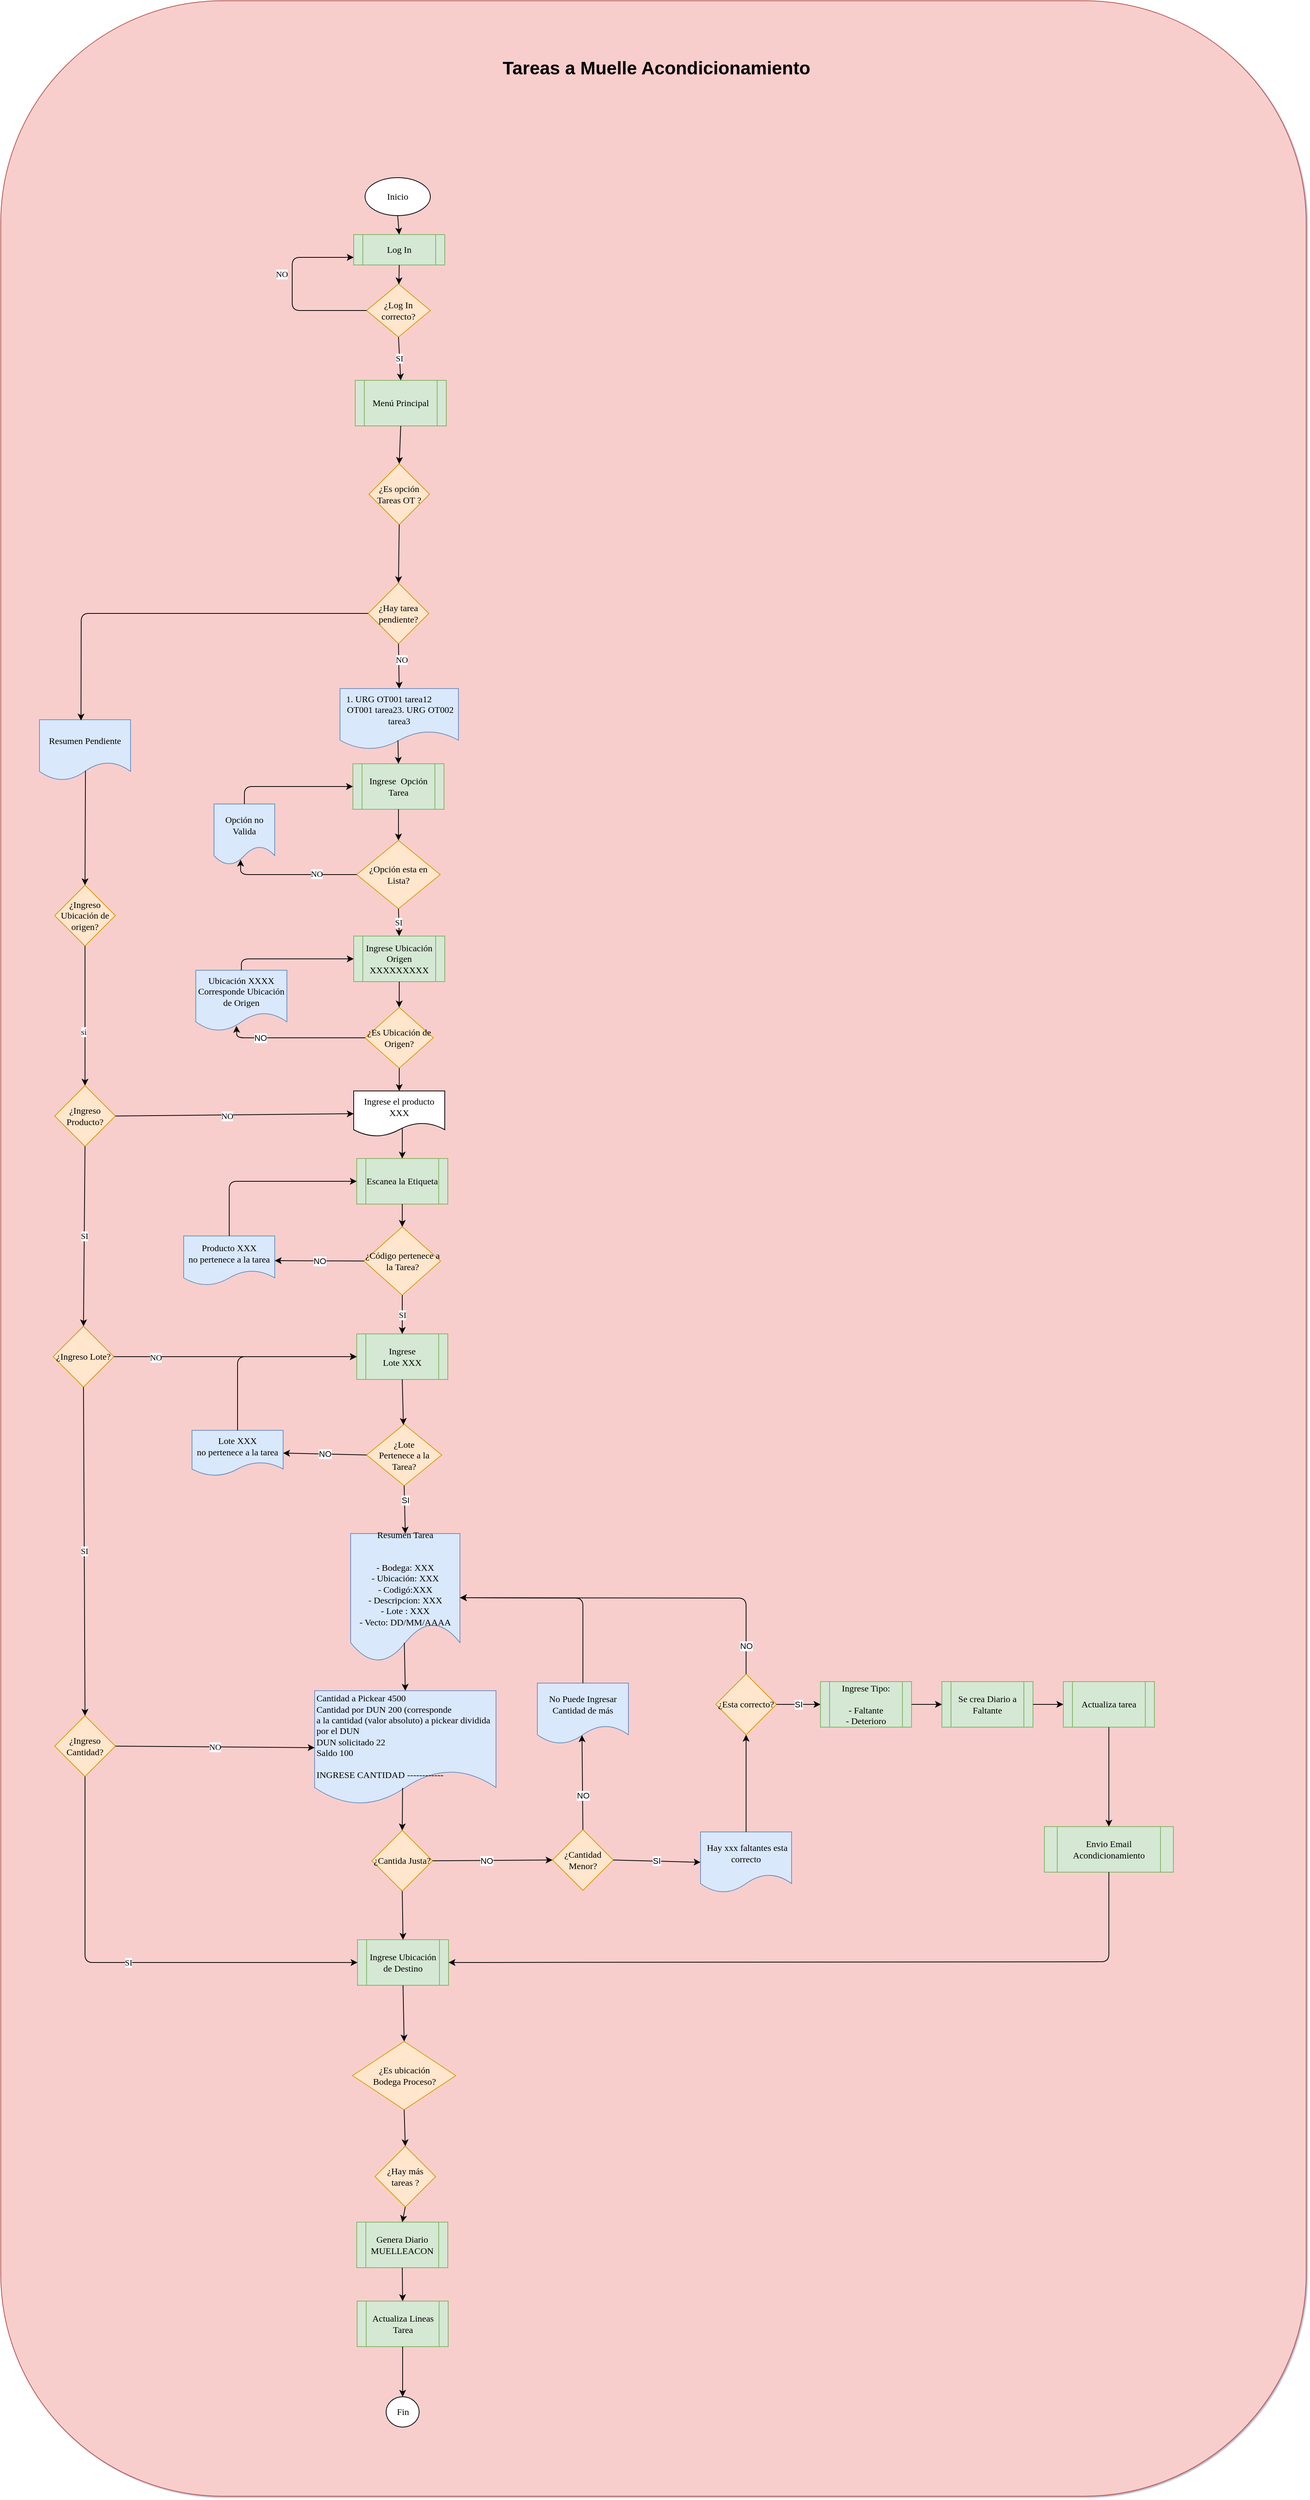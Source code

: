 <mxfile version="12.9.14" type="github"><diagram id="3z6fG0fd_tjEA8gKVYQC" name="Página-1"><mxGraphModel dx="1595" dy="1558" grid="0" gridSize="10" guides="1" tooltips="1" connect="1" arrows="1" fold="1" page="1" pageScale="1" pageWidth="827" pageHeight="1169" math="0" shadow="1"><root><mxCell id="0"/><mxCell id="1" parent="0"/><mxCell id="_uOFSIZAzC-WIcaQeTv2-2" value="" style="rounded=1;whiteSpace=wrap;arcSize=17;html=1;fontFamily=Times New Roman;fillColor=#f8cecc;strokeColor=#b85450;" parent="1" vertex="1"><mxGeometry x="-111" y="-416" width="1720" height="3287" as="geometry"/></mxCell><mxCell id="5B_iCBCn3zybcvCDiLvM-1" value="Log In" style="shape=process;whiteSpace=wrap;backgroundOutline=1;html=1;fontFamily=Times New Roman;fillColor=#d5e8d4;strokeColor=#82b366;" parent="1" vertex="1"><mxGeometry x="354" y="-108" width="120" height="40" as="geometry"/></mxCell><mxCell id="5B_iCBCn3zybcvCDiLvM-2" value="¿Log In correcto?" style="rhombus;whiteSpace=wrap;html=1;fontFamily=Times New Roman;fillColor=#ffe6cc;strokeColor=#d79b00;" parent="1" vertex="1"><mxGeometry x="371" y="-43" width="84" height="70" as="geometry"/></mxCell><mxCell id="5B_iCBCn3zybcvCDiLvM-3" value="Menú Principal" style="shape=process;whiteSpace=wrap;backgroundOutline=1;html=1;fontFamily=Times New Roman;fillColor=#d5e8d4;strokeColor=#82b366;" parent="1" vertex="1"><mxGeometry x="356" y="84" width="120" height="60" as="geometry"/></mxCell><mxCell id="5B_iCBCn3zybcvCDiLvM-4" value="¿Es opción Tareas OT ?" style="rhombus;whiteSpace=wrap;html=1;fontFamily=Times New Roman;fillColor=#ffe6cc;strokeColor=#d79b00;" parent="1" vertex="1"><mxGeometry x="374" y="194" width="80" height="80" as="geometry"/></mxCell><mxCell id="5B_iCBCn3zybcvCDiLvM-5" value="1. URG&amp;nbsp;OT001 tarea12&amp;nbsp; &amp;nbsp; &amp;nbsp; &amp;nbsp; &amp;nbsp; &amp;nbsp;OT001 tarea23. URG&amp;nbsp;OT002 tarea3" style="shape=document;whiteSpace=wrap;boundedLbl=1;html=1;fontFamily=Times New Roman;fillColor=#dae8fc;strokeColor=#6c8ebf;" parent="1" vertex="1"><mxGeometry x="336" y="490" width="156" height="80" as="geometry"/></mxCell><mxCell id="5B_iCBCn3zybcvCDiLvM-6" value="Ingrese&amp;nbsp; Opción&lt;br&gt;Tarea" style="shape=process;whiteSpace=wrap;backgroundOutline=1;html=1;fontFamily=Times New Roman;fillColor=#d5e8d4;strokeColor=#82b366;" parent="1" vertex="1"><mxGeometry x="353" y="589" width="120" height="60" as="geometry"/></mxCell><mxCell id="5B_iCBCn3zybcvCDiLvM-7" value="¿Opción esta en Lista?" style="rhombus;whiteSpace=wrap;html=1;fontFamily=Times New Roman;fillColor=#ffe6cc;strokeColor=#d79b00;" parent="1" vertex="1"><mxGeometry x="358" y="690" width="110" height="90" as="geometry"/></mxCell><mxCell id="5B_iCBCn3zybcvCDiLvM-8" value="Ingrese Ubicación Origen&lt;br&gt;XXXXXXXXX" style="shape=process;whiteSpace=wrap;backgroundOutline=1;html=1;fontFamily=Times New Roman;fillColor=#d5e8d4;strokeColor=#82b366;" parent="1" vertex="1"><mxGeometry x="354" y="816" width="120" height="60" as="geometry"/></mxCell><mxCell id="5B_iCBCn3zybcvCDiLvM-9" value="¿Es Ubicación de Origen?" style="rhombus;whiteSpace=wrap;html=1;fontFamily=Times New Roman;fillColor=#ffe6cc;strokeColor=#d79b00;" parent="1" vertex="1"><mxGeometry x="369" y="910" width="90" height="80" as="geometry"/></mxCell><mxCell id="5B_iCBCn3zybcvCDiLvM-10" value="Opción no Valida" style="shape=document;whiteSpace=wrap;boundedLbl=1;html=1;fontFamily=Times New Roman;fillColor=#dae8fc;strokeColor=#6c8ebf;" parent="1" vertex="1"><mxGeometry x="170" y="642" width="80" height="80" as="geometry"/></mxCell><mxCell id="5B_iCBCn3zybcvCDiLvM-11" value="Ubicación XXXX&lt;br&gt;Corresponde Ubicación de Origen&lt;br&gt;" style="shape=document;whiteSpace=wrap;boundedLbl=1;html=1;fontFamily=Times New Roman;fillColor=#dae8fc;strokeColor=#6c8ebf;" parent="1" vertex="1"><mxGeometry x="146" y="861" width="120" height="80" as="geometry"/></mxCell><mxCell id="5B_iCBCn3zybcvCDiLvM-12" value="Escanea la Etiqueta" style="shape=process;whiteSpace=wrap;backgroundOutline=1;html=1;fontFamily=Times New Roman;fillColor=#d5e8d4;strokeColor=#82b366;" parent="1" vertex="1"><mxGeometry x="358" y="1109" width="120" height="60" as="geometry"/></mxCell><mxCell id="5B_iCBCn3zybcvCDiLvM-13" value="Ingrese el producto XXX" style="shape=document;whiteSpace=wrap;boundedLbl=1;html=1;fontFamily=Times New Roman;" parent="1" vertex="1"><mxGeometry x="354" y="1020" width="120" height="60" as="geometry"/></mxCell><mxCell id="5B_iCBCn3zybcvCDiLvM-14" value="¿Código pertenece a la Tarea?" style="rhombus;whiteSpace=wrap;html=1;fontFamily=Times New Roman;fillColor=#ffe6cc;strokeColor=#d79b00;" parent="1" vertex="1"><mxGeometry x="367.5" y="1199" width="101" height="90" as="geometry"/></mxCell><mxCell id="5B_iCBCn3zybcvCDiLvM-15" value="Producto XXX&lt;br&gt;no pertenece a la tarea" style="shape=document;whiteSpace=wrap;boundedLbl=1;html=1;fontFamily=Times New Roman;fillColor=#dae8fc;strokeColor=#6c8ebf;" parent="1" vertex="1"><mxGeometry x="130" y="1211" width="120" height="65" as="geometry"/></mxCell><mxCell id="5B_iCBCn3zybcvCDiLvM-16" value="Ingrese &lt;br&gt;Lote XXX&lt;br&gt;" style="shape=process;whiteSpace=wrap;backgroundOutline=1;html=1;fontFamily=Times New Roman;fillColor=#d5e8d4;strokeColor=#82b366;" parent="1" vertex="1"><mxGeometry x="358" y="1340" width="120" height="60" as="geometry"/></mxCell><mxCell id="5B_iCBCn3zybcvCDiLvM-18" value="¿Lote &lt;br&gt;Pertenece a la Tarea?" style="rhombus;whiteSpace=wrap;html=1;fontFamily=Times New Roman;fillColor=#ffe6cc;strokeColor=#d79b00;" parent="1" vertex="1"><mxGeometry x="371" y="1459" width="99" height="81" as="geometry"/></mxCell><mxCell id="5B_iCBCn3zybcvCDiLvM-19" value="Lote XXX&lt;br&gt;no pertenece a la tarea" style="shape=document;whiteSpace=wrap;boundedLbl=1;html=1;fontFamily=Times New Roman;fillColor=#dae8fc;strokeColor=#6c8ebf;" parent="1" vertex="1"><mxGeometry x="141" y="1467" width="120" height="60" as="geometry"/></mxCell><mxCell id="9OfLBl5j60dRRsJCOSfA-1" value="Resumen Tarea&lt;br&gt;&lt;br&gt;&lt;br&gt;- Bodega: XXX&lt;br&gt;- Ubicación: XXX&lt;br&gt;- Codigó:XXX&lt;br&gt;- Descripcion: XXX&lt;br&gt;- Lote : XXX&lt;br&gt;- Vecto: DD/MM/AAAA" style="shape=document;whiteSpace=wrap;boundedLbl=1;html=1;fontFamily=Times New Roman;fillColor=#dae8fc;strokeColor=#6c8ebf;" parent="1" vertex="1"><mxGeometry x="350" y="1603" width="144" height="169" as="geometry"/></mxCell><mxCell id="9OfLBl5j60dRRsJCOSfA-2" value="&lt;br&gt;Cantidad a Pickear&#9;4500&lt;br&gt;Cantidad por DUN&#9;200 (corresponde&amp;nbsp;&lt;br&gt;a la cantidad (valor absoluto) a pickear dividida por el DUN&lt;br&gt;DUN solicitado&#9;&#9;22&amp;nbsp;&lt;br&gt;Saldo&#9;&#9;&#9;100&lt;br&gt;&lt;br&gt;INGRESE CANTIDAD&#9;------------" style="shape=document;whiteSpace=wrap;boundedLbl=1;align=left;html=1;fontFamily=Times New Roman;fillColor=#dae8fc;strokeColor=#6c8ebf;" parent="1" vertex="1"><mxGeometry x="302.5" y="1810" width="239" height="150" as="geometry"/></mxCell><mxCell id="9OfLBl5j60dRRsJCOSfA-3" value="¿Cantida Justa?" style="rhombus;whiteSpace=wrap;align=center;html=1;fontFamily=Times New Roman;fillColor=#ffe6cc;strokeColor=#d79b00;" parent="1" vertex="1"><mxGeometry x="378" y="1994" width="80" height="80" as="geometry"/></mxCell><mxCell id="9OfLBl5j60dRRsJCOSfA-4" value="¿Cantidad Menor?" style="rhombus;whiteSpace=wrap;align=center;html=1;fontFamily=Times New Roman;fillColor=#ffe6cc;strokeColor=#d79b00;" parent="1" vertex="1"><mxGeometry x="616" y="1993" width="80" height="80" as="geometry"/></mxCell><mxCell id="9OfLBl5j60dRRsJCOSfA-5" value="&amp;nbsp;Hay xxx faltantes esta correcto" style="shape=document;whiteSpace=wrap;boundedLbl=1;align=center;html=1;fontFamily=Times New Roman;fillColor=#dae8fc;strokeColor=#6c8ebf;" parent="1" vertex="1"><mxGeometry x="811" y="1996" width="120" height="80" as="geometry"/></mxCell><mxCell id="9OfLBl5j60dRRsJCOSfA-6" value="¿Esta correcto?" style="rhombus;whiteSpace=wrap;align=center;html=1;fontFamily=Times New Roman;fillColor=#ffe6cc;strokeColor=#d79b00;" parent="1" vertex="1"><mxGeometry x="831" y="1788" width="80" height="80" as="geometry"/></mxCell><mxCell id="9OfLBl5j60dRRsJCOSfA-7" value="Ingrese Tipo:&lt;br&gt;&lt;br&gt;- Faltante&lt;br&gt;- Deterioro" style="shape=process;whiteSpace=wrap;backgroundOutline=1;align=center;html=1;fontFamily=Times New Roman;fillColor=#d5e8d4;strokeColor=#82b366;" parent="1" vertex="1"><mxGeometry x="969" y="1798" width="120" height="60" as="geometry"/></mxCell><mxCell id="9OfLBl5j60dRRsJCOSfA-9" value="Envio Email&lt;br&gt;Acondicionamiento" style="shape=process;whiteSpace=wrap;backgroundOutline=1;align=center;html=1;fontFamily=Times New Roman;fillColor=#d5e8d4;strokeColor=#82b366;" parent="1" vertex="1"><mxGeometry x="1264" y="1989" width="170" height="60" as="geometry"/></mxCell><mxCell id="9OfLBl5j60dRRsJCOSfA-10" value="Actualiza tarea" style="shape=process;whiteSpace=wrap;backgroundOutline=1;align=center;html=1;fontFamily=Times New Roman;fillColor=#d5e8d4;strokeColor=#82b366;" parent="1" vertex="1"><mxGeometry x="1289" y="1798" width="120" height="60" as="geometry"/></mxCell><mxCell id="9OfLBl5j60dRRsJCOSfA-13" value="Se crea Diario a Faltante" style="shape=process;whiteSpace=wrap;backgroundOutline=1;align=center;html=1;fontFamily=Times New Roman;fillColor=#d5e8d4;strokeColor=#82b366;" parent="1" vertex="1"><mxGeometry x="1129" y="1798" width="120" height="60" as="geometry"/></mxCell><mxCell id="9OfLBl5j60dRRsJCOSfA-14" value="No Puede Ingresar Cantidad de más" style="shape=document;whiteSpace=wrap;boundedLbl=1;align=center;html=1;fontFamily=Times New Roman;fillColor=#dae8fc;strokeColor=#6c8ebf;" parent="1" vertex="1"><mxGeometry x="596" y="1800" width="120" height="80" as="geometry"/></mxCell><mxCell id="9OfLBl5j60dRRsJCOSfA-15" value="Ingrese Ubicación de Destino" style="shape=process;whiteSpace=wrap;backgroundOutline=1;align=center;html=1;fontFamily=Times New Roman;fillColor=#d5e8d4;strokeColor=#82b366;" parent="1" vertex="1"><mxGeometry x="359" y="2138" width="120" height="60" as="geometry"/></mxCell><mxCell id="9OfLBl5j60dRRsJCOSfA-16" value="¿Es ubicación &lt;br&gt;Bodega Proceso?" style="rhombus;whiteSpace=wrap;align=center;html=1;fontFamily=Times New Roman;fillColor=#ffe6cc;strokeColor=#d79b00;" parent="1" vertex="1"><mxGeometry x="352.5" y="2272" width="136" height="90" as="geometry"/></mxCell><mxCell id="9OfLBl5j60dRRsJCOSfA-17" value="¿Hay más tareas ?" style="rhombus;whiteSpace=wrap;align=center;html=1;fontFamily=Times New Roman;fillColor=#ffe6cc;strokeColor=#d79b00;" parent="1" vertex="1"><mxGeometry x="382" y="2410" width="80" height="80" as="geometry"/></mxCell><mxCell id="9OfLBl5j60dRRsJCOSfA-18" value="Genera Diario MUELLEACON" style="shape=process;whiteSpace=wrap;backgroundOutline=1;align=center;html=1;fontFamily=Times New Roman;fillColor=#d5e8d4;strokeColor=#82b366;" parent="1" vertex="1"><mxGeometry x="358" y="2510" width="120" height="60" as="geometry"/></mxCell><mxCell id="9OfLBl5j60dRRsJCOSfA-19" value="Actualiza Lineas Tarea" style="shape=process;whiteSpace=wrap;backgroundOutline=1;align=center;html=1;fontFamily=Times New Roman;fillColor=#d5e8d4;strokeColor=#82b366;" parent="1" vertex="1"><mxGeometry x="358.5" y="2614" width="120" height="60" as="geometry"/></mxCell><mxCell id="9OfLBl5j60dRRsJCOSfA-20" value="Fin" style="ellipse;whiteSpace=wrap;align=center;html=1;fontFamily=Times New Roman;" parent="1" vertex="1"><mxGeometry x="396.75" y="2740" width="43.5" height="40" as="geometry"/></mxCell><mxCell id="9OfLBl5j60dRRsJCOSfA-21" value="" style="endArrow=classic;exitX=0.5;exitY=1;exitDx=0;exitDy=0;html=1;fontFamily=Times New Roman;" parent="1" source="5B_iCBCn3zybcvCDiLvM-1" target="5B_iCBCn3zybcvCDiLvM-2" edge="1"><mxGeometry width="50" height="50" relative="1" as="geometry"><mxPoint x="250" y="220" as="sourcePoint"/><mxPoint x="300" y="170" as="targetPoint"/></mxGeometry></mxCell><mxCell id="9OfLBl5j60dRRsJCOSfA-22" value="" style="endArrow=classic;entryX=0;entryY=0.75;entryDx=0;entryDy=0;exitX=0;exitY=0.5;exitDx=0;exitDy=0;html=1;fontFamily=Times New Roman;" parent="1" source="5B_iCBCn3zybcvCDiLvM-2" target="5B_iCBCn3zybcvCDiLvM-1" edge="1"><mxGeometry width="50" height="50" relative="1" as="geometry"><mxPoint x="510" y="270" as="sourcePoint"/><mxPoint x="560" y="220" as="targetPoint"/><Array as="points"><mxPoint x="273" y="-8"/><mxPoint x="273" y="-78"/></Array></mxGeometry></mxCell><mxCell id="9OfLBl5j60dRRsJCOSfA-36" value="NO" style="edgeLabel;align=center;verticalAlign=middle;resizable=0;points=[];html=1;fontFamily=Times New Roman;" parent="9OfLBl5j60dRRsJCOSfA-22" vertex="1" connectable="0"><mxGeometry x="-0.299" y="-24" relative="1" as="geometry"><mxPoint x="-25" y="-24" as="offset"/></mxGeometry></mxCell><mxCell id="9OfLBl5j60dRRsJCOSfA-23" value="Inicio" style="ellipse;whiteSpace=wrap;align=center;html=1;fontFamily=Times New Roman;" parent="1" vertex="1"><mxGeometry x="369" y="-183" width="86" height="50" as="geometry"/></mxCell><mxCell id="9OfLBl5j60dRRsJCOSfA-24" value="" style="endArrow=classic;entryX=0.5;entryY=0;entryDx=0;entryDy=0;exitX=0.5;exitY=1;exitDx=0;exitDy=0;html=1;fontFamily=Times New Roman;" parent="1" source="9OfLBl5j60dRRsJCOSfA-23" target="5B_iCBCn3zybcvCDiLvM-1" edge="1"><mxGeometry width="50" height="50" relative="1" as="geometry"><mxPoint x="560" y="140" as="sourcePoint"/><mxPoint x="610" y="90" as="targetPoint"/></mxGeometry></mxCell><mxCell id="9OfLBl5j60dRRsJCOSfA-25" value="SI" style="endArrow=classic;entryX=0.5;entryY=0;entryDx=0;entryDy=0;exitX=0.5;exitY=1;exitDx=0;exitDy=0;html=1;fontFamily=Times New Roman;" parent="1" source="5B_iCBCn3zybcvCDiLvM-2" target="5B_iCBCn3zybcvCDiLvM-3" edge="1"><mxGeometry width="50" height="50" relative="1" as="geometry"><mxPoint x="310" y="290" as="sourcePoint"/><mxPoint x="360" y="240" as="targetPoint"/></mxGeometry></mxCell><mxCell id="9OfLBl5j60dRRsJCOSfA-26" value="" style="endArrow=classic;entryX=0.5;entryY=0;entryDx=0;entryDy=0;exitX=0.5;exitY=1;exitDx=0;exitDy=0;html=1;fontFamily=Times New Roman;" parent="1" source="5B_iCBCn3zybcvCDiLvM-3" target="5B_iCBCn3zybcvCDiLvM-4" edge="1"><mxGeometry width="50" height="50" relative="1" as="geometry"><mxPoint x="560" y="540" as="sourcePoint"/><mxPoint x="610" y="490" as="targetPoint"/></mxGeometry></mxCell><mxCell id="9OfLBl5j60dRRsJCOSfA-28" value="" style="endArrow=classic;exitX=0.489;exitY=0.852;exitDx=0;exitDy=0;exitPerimeter=0;entryX=0.5;entryY=0;entryDx=0;entryDy=0;html=1;fontFamily=Times New Roman;" parent="1" source="5B_iCBCn3zybcvCDiLvM-5" target="5B_iCBCn3zybcvCDiLvM-6" edge="1"><mxGeometry width="50" height="50" relative="1" as="geometry"><mxPoint x="570" y="630" as="sourcePoint"/><mxPoint x="620" y="580" as="targetPoint"/></mxGeometry></mxCell><mxCell id="9OfLBl5j60dRRsJCOSfA-29" value="" style="endArrow=classic;exitX=0.5;exitY=1;exitDx=0;exitDy=0;entryX=0.5;entryY=0;entryDx=0;entryDy=0;html=1;fontFamily=Times New Roman;" parent="1" source="5B_iCBCn3zybcvCDiLvM-6" target="5B_iCBCn3zybcvCDiLvM-7" edge="1"><mxGeometry width="50" height="50" relative="1" as="geometry"><mxPoint x="570" y="710" as="sourcePoint"/><mxPoint x="620" y="660" as="targetPoint"/></mxGeometry></mxCell><mxCell id="9OfLBl5j60dRRsJCOSfA-30" value="SI" style="endArrow=classic;exitX=0.5;exitY=1;exitDx=0;exitDy=0;entryX=0.5;entryY=0;entryDx=0;entryDy=0;html=1;fontFamily=Times New Roman;" parent="1" source="5B_iCBCn3zybcvCDiLvM-7" target="5B_iCBCn3zybcvCDiLvM-8" edge="1"><mxGeometry width="50" height="50" relative="1" as="geometry"><mxPoint x="570" y="950" as="sourcePoint"/><mxPoint x="620" y="900" as="targetPoint"/></mxGeometry></mxCell><mxCell id="9OfLBl5j60dRRsJCOSfA-31" value="" style="endArrow=classic;exitX=0.5;exitY=1;exitDx=0;exitDy=0;entryX=0.5;entryY=0;entryDx=0;entryDy=0;html=1;fontFamily=Times New Roman;" parent="1" source="5B_iCBCn3zybcvCDiLvM-8" target="5B_iCBCn3zybcvCDiLvM-9" edge="1"><mxGeometry width="50" height="50" relative="1" as="geometry"><mxPoint x="570" y="1030" as="sourcePoint"/><mxPoint x="620" y="980" as="targetPoint"/></mxGeometry></mxCell><mxCell id="9OfLBl5j60dRRsJCOSfA-32" value="" style="endArrow=classic;exitX=0.5;exitY=1;exitDx=0;exitDy=0;entryX=0.5;entryY=0;entryDx=0;entryDy=0;html=1;fontFamily=Times New Roman;" parent="1" source="5B_iCBCn3zybcvCDiLvM-9" target="5B_iCBCn3zybcvCDiLvM-13" edge="1"><mxGeometry width="50" height="50" relative="1" as="geometry"><mxPoint x="412" y="990" as="sourcePoint"/><mxPoint x="416" y="1020" as="targetPoint"/></mxGeometry></mxCell><mxCell id="9OfLBl5j60dRRsJCOSfA-33" value="" style="endArrow=classic;exitX=0.534;exitY=0.818;exitDx=0;exitDy=0;exitPerimeter=0;entryX=0.5;entryY=0;entryDx=0;entryDy=0;html=1;fontFamily=Times New Roman;" parent="1" source="5B_iCBCn3zybcvCDiLvM-13" target="5B_iCBCn3zybcvCDiLvM-12" edge="1"><mxGeometry width="50" height="50" relative="1" as="geometry"><mxPoint x="570" y="1190" as="sourcePoint"/><mxPoint x="620" y="1140" as="targetPoint"/></mxGeometry></mxCell><mxCell id="9OfLBl5j60dRRsJCOSfA-34" value="SI" style="endArrow=classic;exitX=0.5;exitY=1;exitDx=0;exitDy=0;entryX=0.5;entryY=0;entryDx=0;entryDy=0;html=1;fontFamily=Times New Roman;" parent="1" source="5B_iCBCn3zybcvCDiLvM-14" target="5B_iCBCn3zybcvCDiLvM-16" edge="1"><mxGeometry width="50" height="50" relative="1" as="geometry"><mxPoint x="570" y="1430" as="sourcePoint"/><mxPoint x="620" y="1380" as="targetPoint"/></mxGeometry></mxCell><mxCell id="9OfLBl5j60dRRsJCOSfA-35" value="" style="endArrow=classic;exitX=0.5;exitY=1;exitDx=0;exitDy=0;html=1;fontFamily=Times New Roman;" parent="1" source="5B_iCBCn3zybcvCDiLvM-16" target="5B_iCBCn3zybcvCDiLvM-18" edge="1"><mxGeometry width="50" height="50" relative="1" as="geometry"><mxPoint x="570" y="1430" as="sourcePoint"/><mxPoint x="620" y="1380" as="targetPoint"/></mxGeometry></mxCell><mxCell id="9OfLBl5j60dRRsJCOSfA-37" value="" style="endArrow=classic;entryX=0.5;entryY=0;entryDx=0;entryDy=0;exitX=0.5;exitY=1;exitDx=0;exitDy=0;html=1;fontFamily=Times New Roman;" parent="1" source="5B_iCBCn3zybcvCDiLvM-12" target="5B_iCBCn3zybcvCDiLvM-14" edge="1"><mxGeometry width="50" height="50" relative="1" as="geometry"><mxPoint x="240" y="1350" as="sourcePoint"/><mxPoint x="290" y="1300" as="targetPoint"/></mxGeometry></mxCell><mxCell id="9OfLBl5j60dRRsJCOSfA-38" value="" style="endArrow=classic;exitX=0.5;exitY=1;exitDx=0;exitDy=0;entryX=0.5;entryY=0;entryDx=0;entryDy=0;html=1;fontFamily=Times New Roman;" parent="1" source="5B_iCBCn3zybcvCDiLvM-18" target="9OfLBl5j60dRRsJCOSfA-1" edge="1"><mxGeometry width="50" height="50" relative="1" as="geometry"><mxPoint x="110" y="1600" as="sourcePoint"/><mxPoint x="160" y="1550" as="targetPoint"/></mxGeometry></mxCell><mxCell id="0QQ4jANfoIzpJ89f4ZjT-13" value="SI" style="edgeLabel;html=1;align=center;verticalAlign=middle;resizable=0;points=[];" parent="9OfLBl5j60dRRsJCOSfA-38" vertex="1" connectable="0"><mxGeometry x="-0.4" y="1" relative="1" as="geometry"><mxPoint as="offset"/></mxGeometry></mxCell><mxCell id="9OfLBl5j60dRRsJCOSfA-40" value="" style="endArrow=classic;entryX=0.5;entryY=0;entryDx=0;entryDy=0;exitX=0.491;exitY=0.851;exitDx=0;exitDy=0;exitPerimeter=0;html=1;fontFamily=Times New Roman;" parent="1" source="9OfLBl5j60dRRsJCOSfA-1" target="9OfLBl5j60dRRsJCOSfA-2" edge="1"><mxGeometry width="50" height="50" relative="1" as="geometry"><mxPoint x="80" y="1760" as="sourcePoint"/><mxPoint x="130" y="1710" as="targetPoint"/></mxGeometry></mxCell><mxCell id="9OfLBl5j60dRRsJCOSfA-42" value="" style="endArrow=classic;exitX=0.485;exitY=0.853;exitDx=0;exitDy=0;exitPerimeter=0;entryX=0.5;entryY=0;entryDx=0;entryDy=0;html=1;fontFamily=Times New Roman;" parent="1" source="9OfLBl5j60dRRsJCOSfA-2" target="9OfLBl5j60dRRsJCOSfA-3" edge="1"><mxGeometry width="50" height="50" relative="1" as="geometry"><mxPoint x="360" y="1950" as="sourcePoint"/><mxPoint x="410" y="1900" as="targetPoint"/></mxGeometry></mxCell><mxCell id="9OfLBl5j60dRRsJCOSfA-44" value="" style="endArrow=classic;exitX=0.5;exitY=1;exitDx=0;exitDy=0;entryX=0.5;entryY=0;entryDx=0;entryDy=0;html=1;fontFamily=Times New Roman;" parent="1" source="9OfLBl5j60dRRsJCOSfA-3" target="9OfLBl5j60dRRsJCOSfA-15" edge="1"><mxGeometry width="50" height="50" relative="1" as="geometry"><mxPoint x="360" y="2220" as="sourcePoint"/><mxPoint x="410" y="2170" as="targetPoint"/></mxGeometry></mxCell><mxCell id="9OfLBl5j60dRRsJCOSfA-46" value="" style="endArrow=classic;entryX=0.5;entryY=0;entryDx=0;entryDy=0;exitX=0.5;exitY=1;exitDx=0;exitDy=0;html=1;fontFamily=Times New Roman;" parent="1" source="9OfLBl5j60dRRsJCOSfA-15" target="9OfLBl5j60dRRsJCOSfA-16" edge="1"><mxGeometry width="50" height="50" relative="1" as="geometry"><mxPoint x="360" y="2220" as="sourcePoint"/><mxPoint x="410" y="2170" as="targetPoint"/></mxGeometry></mxCell><mxCell id="9OfLBl5j60dRRsJCOSfA-48" value="" style="endArrow=classic;entryX=0.5;entryY=0;entryDx=0;entryDy=0;exitX=0.5;exitY=1;exitDx=0;exitDy=0;html=1;fontFamily=Times New Roman;" parent="1" source="9OfLBl5j60dRRsJCOSfA-16" target="9OfLBl5j60dRRsJCOSfA-17" edge="1"><mxGeometry width="50" height="50" relative="1" as="geometry"><mxPoint x="360" y="2350" as="sourcePoint"/><mxPoint x="410" y="2300" as="targetPoint"/></mxGeometry></mxCell><mxCell id="9OfLBl5j60dRRsJCOSfA-49" value="" style="endArrow=classic;exitX=0.5;exitY=1;exitDx=0;exitDy=0;entryX=0.5;entryY=0;entryDx=0;entryDy=0;html=1;fontFamily=Times New Roman;" parent="1" source="9OfLBl5j60dRRsJCOSfA-17" target="9OfLBl5j60dRRsJCOSfA-18" edge="1"><mxGeometry width="50" height="50" relative="1" as="geometry"><mxPoint x="414" y="2430" as="sourcePoint"/><mxPoint x="433" y="2500" as="targetPoint"/></mxGeometry></mxCell><mxCell id="9OfLBl5j60dRRsJCOSfA-52" value="" style="endArrow=classic;exitX=0.5;exitY=1;exitDx=0;exitDy=0;entryX=0.5;entryY=0;entryDx=0;entryDy=0;html=1;fontFamily=Times New Roman;" parent="1" source="9OfLBl5j60dRRsJCOSfA-18" target="9OfLBl5j60dRRsJCOSfA-19" edge="1"><mxGeometry width="50" height="50" relative="1" as="geometry"><mxPoint x="360" y="2760" as="sourcePoint"/><mxPoint x="410" y="2710" as="targetPoint"/></mxGeometry></mxCell><mxCell id="9OfLBl5j60dRRsJCOSfA-53" value="" style="endArrow=classic;entryX=0.5;entryY=0;entryDx=0;entryDy=0;exitX=0.5;exitY=1;exitDx=0;exitDy=0;html=1;fontFamily=Times New Roman;" parent="1" source="9OfLBl5j60dRRsJCOSfA-19" target="9OfLBl5j60dRRsJCOSfA-20" edge="1"><mxGeometry width="50" height="50" relative="1" as="geometry"><mxPoint x="360" y="2760" as="sourcePoint"/><mxPoint x="410" y="2710" as="targetPoint"/></mxGeometry></mxCell><mxCell id="9OfLBl5j60dRRsJCOSfA-54" value="" style="endArrow=classic;exitX=0;exitY=0.5;exitDx=0;exitDy=0;entryX=0.437;entryY=0.917;entryDx=0;entryDy=0;entryPerimeter=0;html=1;fontFamily=Times New Roman;" parent="1" source="5B_iCBCn3zybcvCDiLvM-7" target="5B_iCBCn3zybcvCDiLvM-10" edge="1"><mxGeometry width="50" height="50" relative="1" as="geometry"><mxPoint x="360" y="690" as="sourcePoint"/><mxPoint x="410" y="640" as="targetPoint"/><Array as="points"><mxPoint x="205" y="735"/></Array></mxGeometry></mxCell><mxCell id="9OfLBl5j60dRRsJCOSfA-56" value="NO" style="edgeLabel;align=center;verticalAlign=middle;resizable=0;points=[];html=1;fontFamily=Times New Roman;" parent="9OfLBl5j60dRRsJCOSfA-54" vertex="1" connectable="0"><mxGeometry x="-0.382" y="-1" relative="1" as="geometry"><mxPoint as="offset"/></mxGeometry></mxCell><mxCell id="9OfLBl5j60dRRsJCOSfA-55" value="" style="endArrow=classic;exitX=0.5;exitY=0;exitDx=0;exitDy=0;entryX=0;entryY=0.5;entryDx=0;entryDy=0;html=1;fontFamily=Times New Roman;" parent="1" source="5B_iCBCn3zybcvCDiLvM-10" target="5B_iCBCn3zybcvCDiLvM-6" edge="1"><mxGeometry width="50" height="50" relative="1" as="geometry"><mxPoint x="360" y="690" as="sourcePoint"/><mxPoint x="410" y="640" as="targetPoint"/><Array as="points"><mxPoint x="210" y="619"/></Array></mxGeometry></mxCell><mxCell id="0QQ4jANfoIzpJ89f4ZjT-1" value="" style="endArrow=classic;html=1;exitX=0;exitY=0.5;exitDx=0;exitDy=0;entryX=0.446;entryY=0.916;entryDx=0;entryDy=0;entryPerimeter=0;" parent="1" source="5B_iCBCn3zybcvCDiLvM-9" target="5B_iCBCn3zybcvCDiLvM-11" edge="1"><mxGeometry width="50" height="50" relative="1" as="geometry"><mxPoint x="418" y="840" as="sourcePoint"/><mxPoint x="468" y="790" as="targetPoint"/><Array as="points"><mxPoint x="200" y="950"/></Array></mxGeometry></mxCell><mxCell id="0QQ4jANfoIzpJ89f4ZjT-2" value="NO" style="edgeLabel;html=1;align=center;verticalAlign=middle;resizable=0;points=[];" parent="0QQ4jANfoIzpJ89f4ZjT-1" vertex="1" connectable="0"><mxGeometry x="0.482" relative="1" as="geometry"><mxPoint x="-1" as="offset"/></mxGeometry></mxCell><mxCell id="0QQ4jANfoIzpJ89f4ZjT-5" value="" style="endArrow=classic;html=1;exitX=0.5;exitY=0;exitDx=0;exitDy=0;entryX=0;entryY=0.5;entryDx=0;entryDy=0;" parent="1" source="5B_iCBCn3zybcvCDiLvM-11" target="5B_iCBCn3zybcvCDiLvM-8" edge="1"><mxGeometry width="50" height="50" relative="1" as="geometry"><mxPoint x="418" y="850" as="sourcePoint"/><mxPoint x="468" y="800" as="targetPoint"/><Array as="points"><mxPoint x="206" y="846"/></Array></mxGeometry></mxCell><mxCell id="0QQ4jANfoIzpJ89f4ZjT-6" value="NO" style="endArrow=classic;html=1;entryX=1;entryY=0.5;entryDx=0;entryDy=0;exitX=0;exitY=0.5;exitDx=0;exitDy=0;" parent="1" source="5B_iCBCn3zybcvCDiLvM-14" target="5B_iCBCn3zybcvCDiLvM-15" edge="1"><mxGeometry width="50" height="50" relative="1" as="geometry"><mxPoint x="418" y="1203" as="sourcePoint"/><mxPoint x="468" y="1153" as="targetPoint"/></mxGeometry></mxCell><mxCell id="0QQ4jANfoIzpJ89f4ZjT-7" value="" style="endArrow=classic;html=1;exitX=0.5;exitY=0;exitDx=0;exitDy=0;entryX=0;entryY=0.5;entryDx=0;entryDy=0;" parent="1" source="5B_iCBCn3zybcvCDiLvM-15" target="5B_iCBCn3zybcvCDiLvM-12" edge="1"><mxGeometry width="50" height="50" relative="1" as="geometry"><mxPoint x="418" y="1203" as="sourcePoint"/><mxPoint x="468" y="1153" as="targetPoint"/><Array as="points"><mxPoint x="190" y="1139"/></Array></mxGeometry></mxCell><mxCell id="0QQ4jANfoIzpJ89f4ZjT-8" value="NO" style="endArrow=classic;html=1;entryX=1;entryY=0.5;entryDx=0;entryDy=0;exitX=0;exitY=0.5;exitDx=0;exitDy=0;" parent="1" source="5B_iCBCn3zybcvCDiLvM-18" target="5B_iCBCn3zybcvCDiLvM-19" edge="1"><mxGeometry width="50" height="50" relative="1" as="geometry"><mxPoint x="418" y="1439" as="sourcePoint"/><mxPoint x="468" y="1389" as="targetPoint"/></mxGeometry></mxCell><mxCell id="0QQ4jANfoIzpJ89f4ZjT-11" value="" style="endArrow=classic;html=1;entryX=0;entryY=0.5;entryDx=0;entryDy=0;exitX=0.5;exitY=0;exitDx=0;exitDy=0;" parent="1" source="5B_iCBCn3zybcvCDiLvM-19" target="5B_iCBCn3zybcvCDiLvM-16" edge="1"><mxGeometry width="50" height="50" relative="1" as="geometry"><mxPoint x="418" y="1439" as="sourcePoint"/><mxPoint x="468" y="1389" as="targetPoint"/><Array as="points"><mxPoint x="201" y="1370"/></Array></mxGeometry></mxCell><mxCell id="0QQ4jANfoIzpJ89f4ZjT-14" value="" style="endArrow=classic;html=1;entryX=0;entryY=0.5;entryDx=0;entryDy=0;exitX=1;exitY=0.5;exitDx=0;exitDy=0;" parent="1" source="9OfLBl5j60dRRsJCOSfA-3" target="9OfLBl5j60dRRsJCOSfA-4" edge="1"><mxGeometry width="50" height="50" relative="1" as="geometry"><mxPoint x="418" y="2027" as="sourcePoint"/><mxPoint x="468" y="1977" as="targetPoint"/></mxGeometry></mxCell><mxCell id="0QQ4jANfoIzpJ89f4ZjT-20" value="NO" style="edgeLabel;html=1;align=center;verticalAlign=middle;resizable=0;points=[];" parent="0QQ4jANfoIzpJ89f4ZjT-14" vertex="1" connectable="0"><mxGeometry x="-0.107" relative="1" as="geometry"><mxPoint as="offset"/></mxGeometry></mxCell><mxCell id="0QQ4jANfoIzpJ89f4ZjT-18" value="SI" style="endArrow=classic;html=1;entryX=0;entryY=0.5;entryDx=0;entryDy=0;exitX=1;exitY=0.5;exitDx=0;exitDy=0;" parent="1" source="9OfLBl5j60dRRsJCOSfA-4" target="9OfLBl5j60dRRsJCOSfA-5" edge="1"><mxGeometry width="50" height="50" relative="1" as="geometry"><mxPoint x="421" y="2029" as="sourcePoint"/><mxPoint x="471" y="1979" as="targetPoint"/></mxGeometry></mxCell><mxCell id="0QQ4jANfoIzpJ89f4ZjT-19" value="" style="endArrow=classic;html=1;entryX=0.49;entryY=0.858;entryDx=0;entryDy=0;entryPerimeter=0;exitX=0.5;exitY=0;exitDx=0;exitDy=0;" parent="1" source="9OfLBl5j60dRRsJCOSfA-4" target="9OfLBl5j60dRRsJCOSfA-14" edge="1"><mxGeometry width="50" height="50" relative="1" as="geometry"><mxPoint x="701" y="1963" as="sourcePoint"/><mxPoint x="751" y="1913" as="targetPoint"/></mxGeometry></mxCell><mxCell id="0QQ4jANfoIzpJ89f4ZjT-21" value="NO" style="edgeLabel;html=1;align=center;verticalAlign=middle;resizable=0;points=[];" parent="0QQ4jANfoIzpJ89f4ZjT-19" vertex="1" connectable="0"><mxGeometry x="-0.266" relative="1" as="geometry"><mxPoint as="offset"/></mxGeometry></mxCell><mxCell id="0QQ4jANfoIzpJ89f4ZjT-23" value="" style="endArrow=classic;html=1;entryX=1;entryY=0.5;entryDx=0;entryDy=0;exitX=0.5;exitY=0;exitDx=0;exitDy=0;" parent="1" source="9OfLBl5j60dRRsJCOSfA-14" target="9OfLBl5j60dRRsJCOSfA-1" edge="1"><mxGeometry width="50" height="50" relative="1" as="geometry"><mxPoint x="701" y="1763" as="sourcePoint"/><mxPoint x="751" y="1713" as="targetPoint"/><Array as="points"><mxPoint x="656" y="1688"/></Array></mxGeometry></mxCell><mxCell id="0QQ4jANfoIzpJ89f4ZjT-24" value="" style="endArrow=classic;html=1;entryX=0.5;entryY=1;entryDx=0;entryDy=0;exitX=0.5;exitY=0;exitDx=0;exitDy=0;" parent="1" source="9OfLBl5j60dRRsJCOSfA-5" target="9OfLBl5j60dRRsJCOSfA-6" edge="1"><mxGeometry width="50" height="50" relative="1" as="geometry"><mxPoint x="855" y="2029" as="sourcePoint"/><mxPoint x="905" y="1979" as="targetPoint"/></mxGeometry></mxCell><mxCell id="0QQ4jANfoIzpJ89f4ZjT-25" value="" style="endArrow=classic;html=1;exitX=0.5;exitY=0;exitDx=0;exitDy=0;entryX=1;entryY=0.5;entryDx=0;entryDy=0;" parent="1" source="9OfLBl5j60dRRsJCOSfA-6" target="9OfLBl5j60dRRsJCOSfA-1" edge="1"><mxGeometry width="50" height="50" relative="1" as="geometry"><mxPoint x="646" y="1829" as="sourcePoint"/><mxPoint x="499" y="1689" as="targetPoint"/><Array as="points"><mxPoint x="871" y="1688"/></Array></mxGeometry></mxCell><mxCell id="0QQ4jANfoIzpJ89f4ZjT-26" value="NO" style="edgeLabel;html=1;align=center;verticalAlign=middle;resizable=0;points=[];" parent="0QQ4jANfoIzpJ89f4ZjT-25" vertex="1" connectable="0"><mxGeometry x="-0.844" relative="1" as="geometry"><mxPoint as="offset"/></mxGeometry></mxCell><mxCell id="0QQ4jANfoIzpJ89f4ZjT-27" value="SI" style="endArrow=classic;html=1;exitX=1;exitY=0.5;exitDx=0;exitDy=0;entryX=0;entryY=0.5;entryDx=0;entryDy=0;" parent="1" source="9OfLBl5j60dRRsJCOSfA-6" target="9OfLBl5j60dRRsJCOSfA-7" edge="1"><mxGeometry width="50" height="50" relative="1" as="geometry"><mxPoint x="1029" y="1896" as="sourcePoint"/><mxPoint x="1079" y="1846" as="targetPoint"/></mxGeometry></mxCell><mxCell id="0QQ4jANfoIzpJ89f4ZjT-28" value="" style="endArrow=classic;html=1;entryX=0;entryY=0.5;entryDx=0;entryDy=0;exitX=1;exitY=0.5;exitDx=0;exitDy=0;" parent="1" source="9OfLBl5j60dRRsJCOSfA-7" target="9OfLBl5j60dRRsJCOSfA-13" edge="1"><mxGeometry width="50" height="50" relative="1" as="geometry"><mxPoint x="1029" y="1896" as="sourcePoint"/><mxPoint x="1079" y="1846" as="targetPoint"/></mxGeometry></mxCell><mxCell id="0QQ4jANfoIzpJ89f4ZjT-30" value="" style="endArrow=classic;html=1;entryX=0;entryY=0.5;entryDx=0;entryDy=0;exitX=1;exitY=0.5;exitDx=0;exitDy=0;" parent="1" source="9OfLBl5j60dRRsJCOSfA-13" target="9OfLBl5j60dRRsJCOSfA-10" edge="1"><mxGeometry width="50" height="50" relative="1" as="geometry"><mxPoint x="1223" y="1896" as="sourcePoint"/><mxPoint x="1273" y="1846" as="targetPoint"/></mxGeometry></mxCell><mxCell id="0QQ4jANfoIzpJ89f4ZjT-31" value="" style="endArrow=classic;html=1;entryX=0.5;entryY=0;entryDx=0;entryDy=0;exitX=0.5;exitY=1;exitDx=0;exitDy=0;" parent="1" source="9OfLBl5j60dRRsJCOSfA-10" target="9OfLBl5j60dRRsJCOSfA-9" edge="1"><mxGeometry width="50" height="50" relative="1" as="geometry"><mxPoint x="1351.867" y="1866" as="sourcePoint"/><mxPoint x="1346.14" y="2001" as="targetPoint"/></mxGeometry></mxCell><mxCell id="0QQ4jANfoIzpJ89f4ZjT-32" value="" style="endArrow=classic;html=1;exitX=0.5;exitY=1;exitDx=0;exitDy=0;entryX=1;entryY=0.5;entryDx=0;entryDy=0;" parent="1" source="9OfLBl5j60dRRsJCOSfA-9" target="9OfLBl5j60dRRsJCOSfA-15" edge="1"><mxGeometry width="50" height="50" relative="1" as="geometry"><mxPoint x="1154" y="2237" as="sourcePoint"/><mxPoint x="1204" y="2187" as="targetPoint"/><Array as="points"><mxPoint x="1349" y="2167"/></Array></mxGeometry></mxCell><mxCell id="0QQ4jANfoIzpJ89f4ZjT-33" value="¿Hay tarea pendiente?" style="rhombus;whiteSpace=wrap;html=1;fontFamily=Times New Roman;fillColor=#ffe6cc;strokeColor=#d79b00;" parent="1" vertex="1"><mxGeometry x="373" y="351" width="80" height="80" as="geometry"/></mxCell><mxCell id="0QQ4jANfoIzpJ89f4ZjT-34" value="" style="endArrow=classic;html=1;fontFamily=Times New Roman;entryX=0.5;entryY=0;entryDx=0;entryDy=0;exitX=0.5;exitY=1;exitDx=0;exitDy=0;" parent="1" source="0QQ4jANfoIzpJ89f4ZjT-33" target="5B_iCBCn3zybcvCDiLvM-5" edge="1"><mxGeometry width="50" height="50" relative="1" as="geometry"><mxPoint x="231" y="483" as="sourcePoint"/><mxPoint x="281" y="433" as="targetPoint"/><Array as="points"/></mxGeometry></mxCell><mxCell id="0QQ4jANfoIzpJ89f4ZjT-38" value="NO" style="edgeLabel;html=1;align=center;verticalAlign=middle;resizable=0;points=[];fontFamily=Times New Roman;" parent="0QQ4jANfoIzpJ89f4ZjT-34" vertex="1" connectable="0"><mxGeometry x="-0.286" y="3" relative="1" as="geometry"><mxPoint as="offset"/></mxGeometry></mxCell><mxCell id="0QQ4jANfoIzpJ89f4ZjT-37" value="" style="endArrow=classic;html=1;fontFamily=Times New Roman;entryX=0.5;entryY=0;entryDx=0;entryDy=0;exitX=0.5;exitY=1;exitDx=0;exitDy=0;" parent="1" source="5B_iCBCn3zybcvCDiLvM-4" target="0QQ4jANfoIzpJ89f4ZjT-33" edge="1"><mxGeometry width="50" height="50" relative="1" as="geometry"><mxPoint x="288" y="411" as="sourcePoint"/><mxPoint x="338" y="361" as="targetPoint"/></mxGeometry></mxCell><mxCell id="0QQ4jANfoIzpJ89f4ZjT-39" value="¿Ingreso Ubicación de origen?" style="rhombus;whiteSpace=wrap;html=1;fontFamily=Times New Roman;fillColor=#ffe6cc;strokeColor=#d79b00;" parent="1" vertex="1"><mxGeometry x="-40" y="749" width="80" height="80" as="geometry"/></mxCell><mxCell id="0QQ4jANfoIzpJ89f4ZjT-40" value="¿Ingreso Producto?" style="rhombus;whiteSpace=wrap;html=1;fontFamily=Times New Roman;fillColor=#ffe6cc;strokeColor=#d79b00;" parent="1" vertex="1"><mxGeometry x="-40" y="1013" width="80" height="80" as="geometry"/></mxCell><mxCell id="0QQ4jANfoIzpJ89f4ZjT-41" value="¿Ingreso Lote?" style="rhombus;whiteSpace=wrap;html=1;fontFamily=Times New Roman;fillColor=#ffe6cc;strokeColor=#d79b00;" parent="1" vertex="1"><mxGeometry x="-42" y="1330" width="80" height="80" as="geometry"/></mxCell><mxCell id="0QQ4jANfoIzpJ89f4ZjT-42" value="¿Ingreso Cantidad?" style="rhombus;whiteSpace=wrap;html=1;fontFamily=Times New Roman;fillColor=#ffe6cc;strokeColor=#d79b00;" parent="1" vertex="1"><mxGeometry x="-40" y="1843" width="80" height="80" as="geometry"/></mxCell><mxCell id="0QQ4jANfoIzpJ89f4ZjT-43" value="Resumen Pendiente" style="shape=document;whiteSpace=wrap;html=1;boundedLbl=1;fontFamily=Times New Roman;fillColor=#dae8fc;strokeColor=#6c8ebf;" parent="1" vertex="1"><mxGeometry x="-60" y="531" width="120" height="80" as="geometry"/></mxCell><mxCell id="0QQ4jANfoIzpJ89f4ZjT-45" value="" style="endArrow=classic;html=1;fontFamily=Times New Roman;entryX=0.456;entryY=0.013;entryDx=0;entryDy=0;entryPerimeter=0;exitX=0;exitY=0.5;exitDx=0;exitDy=0;" parent="1" source="0QQ4jANfoIzpJ89f4ZjT-33" target="0QQ4jANfoIzpJ89f4ZjT-43" edge="1"><mxGeometry width="50" height="50" relative="1" as="geometry"><mxPoint x="126" y="571" as="sourcePoint"/><mxPoint x="176" y="521" as="targetPoint"/><Array as="points"><mxPoint x="-5" y="391"/></Array></mxGeometry></mxCell><mxCell id="0QQ4jANfoIzpJ89f4ZjT-46" value="" style="endArrow=classic;html=1;fontFamily=Times New Roman;entryX=0.5;entryY=0;entryDx=0;entryDy=0;exitX=0.505;exitY=0.839;exitDx=0;exitDy=0;exitPerimeter=0;" parent="1" source="0QQ4jANfoIzpJ89f4ZjT-43" target="0QQ4jANfoIzpJ89f4ZjT-39" edge="1"><mxGeometry width="50" height="50" relative="1" as="geometry"><mxPoint x="126" y="731" as="sourcePoint"/><mxPoint x="176" y="681" as="targetPoint"/></mxGeometry></mxCell><mxCell id="0QQ4jANfoIzpJ89f4ZjT-47" value="" style="endArrow=classic;html=1;fontFamily=Times New Roman;entryX=0.5;entryY=0;entryDx=0;entryDy=0;exitX=0.5;exitY=1;exitDx=0;exitDy=0;" parent="1" source="0QQ4jANfoIzpJ89f4ZjT-39" target="0QQ4jANfoIzpJ89f4ZjT-40" edge="1"><mxGeometry width="50" height="50" relative="1" as="geometry"><mxPoint x="126" y="891" as="sourcePoint"/><mxPoint x="176" y="841" as="targetPoint"/></mxGeometry></mxCell><mxCell id="0QQ4jANfoIzpJ89f4ZjT-51" value="si" style="edgeLabel;html=1;align=center;verticalAlign=middle;resizable=0;points=[];fontFamily=Times New Roman;" parent="0QQ4jANfoIzpJ89f4ZjT-47" vertex="1" connectable="0"><mxGeometry x="0.228" y="-2" relative="1" as="geometry"><mxPoint as="offset"/></mxGeometry></mxCell><mxCell id="0QQ4jANfoIzpJ89f4ZjT-48" value="SI" style="endArrow=classic;html=1;fontFamily=Times New Roman;exitX=0.5;exitY=1;exitDx=0;exitDy=0;entryX=0.5;entryY=0;entryDx=0;entryDy=0;" parent="1" source="0QQ4jANfoIzpJ89f4ZjT-40" target="0QQ4jANfoIzpJ89f4ZjT-41" edge="1"><mxGeometry width="50" height="50" relative="1" as="geometry"><mxPoint x="126" y="971" as="sourcePoint"/><mxPoint x="176" y="921" as="targetPoint"/></mxGeometry></mxCell><mxCell id="0QQ4jANfoIzpJ89f4ZjT-49" value="SI" style="endArrow=classic;html=1;fontFamily=Times New Roman;entryX=0.5;entryY=0;entryDx=0;entryDy=0;exitX=0.5;exitY=1;exitDx=0;exitDy=0;" parent="1" source="0QQ4jANfoIzpJ89f4ZjT-41" target="0QQ4jANfoIzpJ89f4ZjT-42" edge="1"><mxGeometry width="50" height="50" relative="1" as="geometry"><mxPoint x="4" y="1007" as="sourcePoint"/><mxPoint x="176" y="1081" as="targetPoint"/></mxGeometry></mxCell><mxCell id="0QQ4jANfoIzpJ89f4ZjT-50" value="SI" style="endArrow=classic;html=1;fontFamily=Times New Roman;exitX=0.5;exitY=1;exitDx=0;exitDy=0;entryX=0;entryY=0.5;entryDx=0;entryDy=0;" parent="1" source="0QQ4jANfoIzpJ89f4ZjT-42" target="9OfLBl5j60dRRsJCOSfA-15" edge="1"><mxGeometry width="50" height="50" relative="1" as="geometry"><mxPoint x="126" y="1291" as="sourcePoint"/><mxPoint y="2111" as="targetPoint"/><Array as="points"><mxPoint y="2168"/></Array></mxGeometry></mxCell><mxCell id="0QQ4jANfoIzpJ89f4ZjT-53" value="NO" style="endArrow=classic;html=1;fontFamily=Times New Roman;entryX=0;entryY=0.5;entryDx=0;entryDy=0;exitX=1;exitY=0.5;exitDx=0;exitDy=0;" parent="1" source="0QQ4jANfoIzpJ89f4ZjT-42" target="9OfLBl5j60dRRsJCOSfA-2" edge="1"><mxGeometry width="50" height="50" relative="1" as="geometry"><mxPoint x="21" y="1547" as="sourcePoint"/><mxPoint x="71" y="1497" as="targetPoint"/></mxGeometry></mxCell><mxCell id="0QQ4jANfoIzpJ89f4ZjT-54" value="" style="endArrow=classic;html=1;fontFamily=Times New Roman;entryX=0;entryY=0.5;entryDx=0;entryDy=0;exitX=1;exitY=0.5;exitDx=0;exitDy=0;" parent="1" source="0QQ4jANfoIzpJ89f4ZjT-41" target="5B_iCBCn3zybcvCDiLvM-16" edge="1"><mxGeometry width="50" height="50" relative="1" as="geometry"><mxPoint x="21" y="1347" as="sourcePoint"/><mxPoint x="71" y="1297" as="targetPoint"/></mxGeometry></mxCell><mxCell id="0QQ4jANfoIzpJ89f4ZjT-55" value="NO" style="edgeLabel;html=1;align=center;verticalAlign=middle;resizable=0;points=[];fontFamily=Times New Roman;" parent="0QQ4jANfoIzpJ89f4ZjT-54" vertex="1" connectable="0"><mxGeometry x="-0.66" y="-1" relative="1" as="geometry"><mxPoint as="offset"/></mxGeometry></mxCell><mxCell id="0QQ4jANfoIzpJ89f4ZjT-57" value="" style="endArrow=classic;html=1;fontFamily=Times New Roman;exitX=1;exitY=0.5;exitDx=0;exitDy=0;entryX=0;entryY=0.5;entryDx=0;entryDy=0;" parent="1" source="0QQ4jANfoIzpJ89f4ZjT-40" target="5B_iCBCn3zybcvCDiLvM-13" edge="1"><mxGeometry width="50" height="50" relative="1" as="geometry"><mxPoint x="240" y="1203" as="sourcePoint"/><mxPoint x="290" y="1153" as="targetPoint"/></mxGeometry></mxCell><mxCell id="0QQ4jANfoIzpJ89f4ZjT-58" value="NO" style="edgeLabel;html=1;align=center;verticalAlign=middle;resizable=0;points=[];fontFamily=Times New Roman;" parent="0QQ4jANfoIzpJ89f4ZjT-57" vertex="1" connectable="0"><mxGeometry x="-0.064" y="-1" relative="1" as="geometry"><mxPoint as="offset"/></mxGeometry></mxCell><mxCell id="0QQ4jANfoIzpJ89f4ZjT-59" value="&lt;b&gt;&lt;span&gt;&lt;span lang=&quot;ES&quot; style=&quot;font-family: &amp;quot;arial&amp;quot; , sans-serif&quot;&gt;&lt;font style=&quot;font-size: 24px&quot;&gt;Tareas a Muelle Acondicionamiento&lt;/font&gt;&lt;/span&gt;&lt;/span&gt;&lt;/b&gt;" style="text;html=1;strokeColor=none;fillColor=none;align=center;verticalAlign=middle;whiteSpace=wrap;rounded=0;fontFamily=Times New Roman;labelBorderColor=none;fontStyle=0" parent="1" vertex="1"><mxGeometry x="458" y="-337" width="590" height="20" as="geometry"/></mxCell></root></mxGraphModel></diagram></mxfile>
